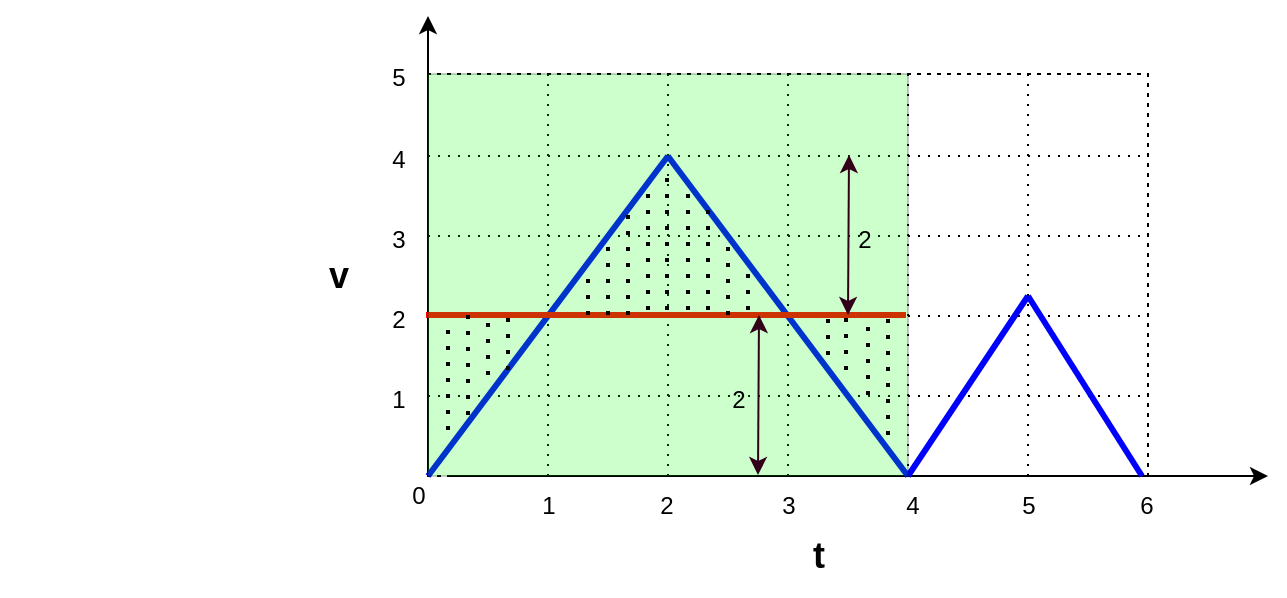 <mxfile version="20.2.2" type="github"><diagram id="5J3XODai471zgQg1dDaN" name="Page-1"><mxGraphModel dx="966" dy="577" grid="1" gridSize="10" guides="1" tooltips="1" connect="1" arrows="1" fold="1" page="1" pageScale="1" pageWidth="850" pageHeight="1100" math="0" shadow="0"><root><mxCell id="0"/><mxCell id="1" parent="0"/><mxCell id="potQ0Wpa1QAsWJ4baWUA-1" value="" style="shape=table;startSize=0;container=1;collapsible=0;childLayout=tableLayout;dashed=1;dashPattern=1 4;" parent="1" vertex="1"><mxGeometry x="240" y="199" width="360" height="201" as="geometry"/></mxCell><mxCell id="potQ0Wpa1QAsWJ4baWUA-2" value="" style="shape=tableRow;horizontal=0;startSize=0;swimlaneHead=0;swimlaneBody=0;top=0;left=0;bottom=0;right=0;collapsible=0;dropTarget=0;fillColor=none;points=[[0,0.5],[1,0.5]];portConstraint=eastwest;" parent="potQ0Wpa1QAsWJ4baWUA-1" vertex="1"><mxGeometry width="360" height="41" as="geometry"/></mxCell><mxCell id="potQ0Wpa1QAsWJ4baWUA-3" value="" style="shape=partialRectangle;html=1;whiteSpace=wrap;connectable=0;overflow=hidden;fillColor=none;top=0;left=0;bottom=0;right=0;pointerEvents=1;" parent="potQ0Wpa1QAsWJ4baWUA-2" vertex="1"><mxGeometry width="60" height="41" as="geometry"><mxRectangle width="60" height="41" as="alternateBounds"/></mxGeometry></mxCell><mxCell id="potQ0Wpa1QAsWJ4baWUA-4" value="" style="shape=partialRectangle;html=1;whiteSpace=wrap;connectable=0;overflow=hidden;fillColor=none;top=0;left=0;bottom=0;right=0;pointerEvents=1;" parent="potQ0Wpa1QAsWJ4baWUA-2" vertex="1"><mxGeometry x="60" width="60" height="41" as="geometry"><mxRectangle width="60" height="41" as="alternateBounds"/></mxGeometry></mxCell><mxCell id="potQ0Wpa1QAsWJ4baWUA-5" value="" style="shape=partialRectangle;html=1;whiteSpace=wrap;connectable=0;overflow=hidden;fillColor=none;top=0;left=0;bottom=0;right=0;pointerEvents=1;" parent="potQ0Wpa1QAsWJ4baWUA-2" vertex="1"><mxGeometry x="120" width="60" height="41" as="geometry"><mxRectangle width="60" height="41" as="alternateBounds"/></mxGeometry></mxCell><mxCell id="potQ0Wpa1QAsWJ4baWUA-6" value="" style="shape=partialRectangle;html=1;whiteSpace=wrap;connectable=0;overflow=hidden;fillColor=none;top=0;left=0;bottom=0;right=0;pointerEvents=1;" parent="potQ0Wpa1QAsWJ4baWUA-2" vertex="1"><mxGeometry x="180" width="60" height="41" as="geometry"><mxRectangle width="60" height="41" as="alternateBounds"/></mxGeometry></mxCell><mxCell id="potQ0Wpa1QAsWJ4baWUA-7" value="" style="shape=partialRectangle;html=1;whiteSpace=wrap;connectable=0;overflow=hidden;fillColor=none;top=0;left=0;bottom=0;right=0;pointerEvents=1;" parent="potQ0Wpa1QAsWJ4baWUA-2" vertex="1"><mxGeometry x="240" width="60" height="41" as="geometry"><mxRectangle width="60" height="41" as="alternateBounds"/></mxGeometry></mxCell><mxCell id="potQ0Wpa1QAsWJ4baWUA-8" value="" style="shape=partialRectangle;html=1;whiteSpace=wrap;connectable=0;overflow=hidden;fillColor=none;top=0;left=0;bottom=0;right=0;pointerEvents=1;" parent="potQ0Wpa1QAsWJ4baWUA-2" vertex="1"><mxGeometry x="300" width="60" height="41" as="geometry"><mxRectangle width="60" height="41" as="alternateBounds"/></mxGeometry></mxCell><mxCell id="potQ0Wpa1QAsWJ4baWUA-9" value="" style="shape=tableRow;horizontal=0;startSize=0;swimlaneHead=0;swimlaneBody=0;top=0;left=0;bottom=0;right=0;collapsible=0;dropTarget=0;fillColor=none;points=[[0,0.5],[1,0.5]];portConstraint=eastwest;" parent="potQ0Wpa1QAsWJ4baWUA-1" vertex="1"><mxGeometry y="41" width="360" height="40" as="geometry"/></mxCell><mxCell id="potQ0Wpa1QAsWJ4baWUA-10" value="" style="shape=partialRectangle;html=1;whiteSpace=wrap;connectable=0;overflow=hidden;fillColor=none;top=0;left=0;bottom=0;right=0;pointerEvents=1;" parent="potQ0Wpa1QAsWJ4baWUA-9" vertex="1"><mxGeometry width="60" height="40" as="geometry"><mxRectangle width="60" height="40" as="alternateBounds"/></mxGeometry></mxCell><mxCell id="potQ0Wpa1QAsWJ4baWUA-11" value="" style="shape=partialRectangle;html=1;whiteSpace=wrap;connectable=0;overflow=hidden;fillColor=none;top=0;left=0;bottom=0;right=0;pointerEvents=1;" parent="potQ0Wpa1QAsWJ4baWUA-9" vertex="1"><mxGeometry x="60" width="60" height="40" as="geometry"><mxRectangle width="60" height="40" as="alternateBounds"/></mxGeometry></mxCell><mxCell id="potQ0Wpa1QAsWJ4baWUA-12" value="" style="shape=partialRectangle;html=1;whiteSpace=wrap;connectable=0;overflow=hidden;fillColor=none;top=0;left=0;bottom=0;right=0;pointerEvents=1;" parent="potQ0Wpa1QAsWJ4baWUA-9" vertex="1"><mxGeometry x="120" width="60" height="40" as="geometry"><mxRectangle width="60" height="40" as="alternateBounds"/></mxGeometry></mxCell><mxCell id="potQ0Wpa1QAsWJ4baWUA-13" value="" style="shape=partialRectangle;html=1;whiteSpace=wrap;connectable=0;overflow=hidden;fillColor=none;top=0;left=0;bottom=0;right=0;pointerEvents=1;" parent="potQ0Wpa1QAsWJ4baWUA-9" vertex="1"><mxGeometry x="180" width="60" height="40" as="geometry"><mxRectangle width="60" height="40" as="alternateBounds"/></mxGeometry></mxCell><mxCell id="potQ0Wpa1QAsWJ4baWUA-14" value="" style="shape=partialRectangle;html=1;whiteSpace=wrap;connectable=0;overflow=hidden;fillColor=none;top=0;left=0;bottom=0;right=0;pointerEvents=1;" parent="potQ0Wpa1QAsWJ4baWUA-9" vertex="1"><mxGeometry x="240" width="60" height="40" as="geometry"><mxRectangle width="60" height="40" as="alternateBounds"/></mxGeometry></mxCell><mxCell id="potQ0Wpa1QAsWJ4baWUA-15" value="" style="shape=partialRectangle;html=1;whiteSpace=wrap;connectable=0;overflow=hidden;fillColor=none;top=0;left=0;bottom=0;right=0;pointerEvents=1;" parent="potQ0Wpa1QAsWJ4baWUA-9" vertex="1"><mxGeometry x="300" width="60" height="40" as="geometry"><mxRectangle width="60" height="40" as="alternateBounds"/></mxGeometry></mxCell><mxCell id="potQ0Wpa1QAsWJ4baWUA-16" value="" style="shape=tableRow;horizontal=0;startSize=0;swimlaneHead=0;swimlaneBody=0;top=0;left=0;bottom=0;right=0;collapsible=0;dropTarget=0;fillColor=none;points=[[0,0.5],[1,0.5]];portConstraint=eastwest;" parent="potQ0Wpa1QAsWJ4baWUA-1" vertex="1"><mxGeometry y="81" width="360" height="40" as="geometry"/></mxCell><mxCell id="potQ0Wpa1QAsWJ4baWUA-17" value="" style="shape=partialRectangle;html=1;whiteSpace=wrap;connectable=0;overflow=hidden;fillColor=none;top=0;left=0;bottom=0;right=0;pointerEvents=1;" parent="potQ0Wpa1QAsWJ4baWUA-16" vertex="1"><mxGeometry width="60" height="40" as="geometry"><mxRectangle width="60" height="40" as="alternateBounds"/></mxGeometry></mxCell><mxCell id="potQ0Wpa1QAsWJ4baWUA-18" value="" style="shape=partialRectangle;html=1;whiteSpace=wrap;connectable=0;overflow=hidden;fillColor=none;top=0;left=0;bottom=0;right=0;pointerEvents=1;" parent="potQ0Wpa1QAsWJ4baWUA-16" vertex="1"><mxGeometry x="60" width="60" height="40" as="geometry"><mxRectangle width="60" height="40" as="alternateBounds"/></mxGeometry></mxCell><mxCell id="potQ0Wpa1QAsWJ4baWUA-19" value="" style="shape=partialRectangle;html=1;whiteSpace=wrap;connectable=0;overflow=hidden;fillColor=none;top=0;left=0;bottom=0;right=0;pointerEvents=1;" parent="potQ0Wpa1QAsWJ4baWUA-16" vertex="1"><mxGeometry x="120" width="60" height="40" as="geometry"><mxRectangle width="60" height="40" as="alternateBounds"/></mxGeometry></mxCell><mxCell id="potQ0Wpa1QAsWJ4baWUA-20" value="" style="shape=partialRectangle;html=1;whiteSpace=wrap;connectable=0;overflow=hidden;fillColor=none;top=0;left=0;bottom=0;right=0;pointerEvents=1;" parent="potQ0Wpa1QAsWJ4baWUA-16" vertex="1"><mxGeometry x="180" width="60" height="40" as="geometry"><mxRectangle width="60" height="40" as="alternateBounds"/></mxGeometry></mxCell><mxCell id="potQ0Wpa1QAsWJ4baWUA-21" value="" style="shape=partialRectangle;html=1;whiteSpace=wrap;connectable=0;overflow=hidden;fillColor=none;top=0;left=0;bottom=0;right=0;pointerEvents=1;" parent="potQ0Wpa1QAsWJ4baWUA-16" vertex="1"><mxGeometry x="240" width="60" height="40" as="geometry"><mxRectangle width="60" height="40" as="alternateBounds"/></mxGeometry></mxCell><mxCell id="potQ0Wpa1QAsWJ4baWUA-22" value="" style="shape=partialRectangle;html=1;whiteSpace=wrap;connectable=0;overflow=hidden;fillColor=none;top=0;left=0;bottom=0;right=0;pointerEvents=1;" parent="potQ0Wpa1QAsWJ4baWUA-16" vertex="1"><mxGeometry x="300" width="60" height="40" as="geometry"><mxRectangle width="60" height="40" as="alternateBounds"/></mxGeometry></mxCell><mxCell id="potQ0Wpa1QAsWJ4baWUA-23" value="" style="shape=tableRow;horizontal=0;startSize=0;swimlaneHead=0;swimlaneBody=0;top=0;left=0;bottom=0;right=0;collapsible=0;dropTarget=0;fillColor=none;points=[[0,0.5],[1,0.5]];portConstraint=eastwest;" parent="potQ0Wpa1QAsWJ4baWUA-1" vertex="1"><mxGeometry y="121" width="360" height="40" as="geometry"/></mxCell><mxCell id="potQ0Wpa1QAsWJ4baWUA-24" value="" style="shape=partialRectangle;html=1;whiteSpace=wrap;connectable=0;overflow=hidden;fillColor=none;top=0;left=0;bottom=0;right=0;pointerEvents=1;" parent="potQ0Wpa1QAsWJ4baWUA-23" vertex="1"><mxGeometry width="60" height="40" as="geometry"><mxRectangle width="60" height="40" as="alternateBounds"/></mxGeometry></mxCell><mxCell id="potQ0Wpa1QAsWJ4baWUA-25" value="" style="shape=partialRectangle;html=1;whiteSpace=wrap;connectable=0;overflow=hidden;fillColor=none;top=0;left=0;bottom=0;right=0;pointerEvents=1;" parent="potQ0Wpa1QAsWJ4baWUA-23" vertex="1"><mxGeometry x="60" width="60" height="40" as="geometry"><mxRectangle width="60" height="40" as="alternateBounds"/></mxGeometry></mxCell><mxCell id="potQ0Wpa1QAsWJ4baWUA-26" value="" style="shape=partialRectangle;html=1;whiteSpace=wrap;connectable=0;overflow=hidden;fillColor=none;top=0;left=0;bottom=0;right=0;pointerEvents=1;" parent="potQ0Wpa1QAsWJ4baWUA-23" vertex="1"><mxGeometry x="120" width="60" height="40" as="geometry"><mxRectangle width="60" height="40" as="alternateBounds"/></mxGeometry></mxCell><mxCell id="potQ0Wpa1QAsWJ4baWUA-27" value="" style="shape=partialRectangle;html=1;whiteSpace=wrap;connectable=0;overflow=hidden;fillColor=none;top=0;left=0;bottom=0;right=0;pointerEvents=1;" parent="potQ0Wpa1QAsWJ4baWUA-23" vertex="1"><mxGeometry x="180" width="60" height="40" as="geometry"><mxRectangle width="60" height="40" as="alternateBounds"/></mxGeometry></mxCell><mxCell id="potQ0Wpa1QAsWJ4baWUA-28" value="" style="shape=partialRectangle;html=1;whiteSpace=wrap;connectable=0;overflow=hidden;fillColor=none;top=0;left=0;bottom=0;right=0;pointerEvents=1;" parent="potQ0Wpa1QAsWJ4baWUA-23" vertex="1"><mxGeometry x="240" width="60" height="40" as="geometry"><mxRectangle width="60" height="40" as="alternateBounds"/></mxGeometry></mxCell><mxCell id="potQ0Wpa1QAsWJ4baWUA-29" value="" style="shape=partialRectangle;html=1;whiteSpace=wrap;connectable=0;overflow=hidden;fillColor=none;top=0;left=0;bottom=0;right=0;pointerEvents=1;" parent="potQ0Wpa1QAsWJ4baWUA-23" vertex="1"><mxGeometry x="300" width="60" height="40" as="geometry"><mxRectangle width="60" height="40" as="alternateBounds"/></mxGeometry></mxCell><mxCell id="potQ0Wpa1QAsWJ4baWUA-30" value="" style="shape=tableRow;horizontal=0;startSize=0;swimlaneHead=0;swimlaneBody=0;top=0;left=0;bottom=0;right=0;collapsible=0;dropTarget=0;fillColor=none;points=[[0,0.5],[1,0.5]];portConstraint=eastwest;" parent="potQ0Wpa1QAsWJ4baWUA-1" vertex="1"><mxGeometry y="161" width="360" height="40" as="geometry"/></mxCell><mxCell id="potQ0Wpa1QAsWJ4baWUA-31" value="" style="shape=partialRectangle;html=1;whiteSpace=wrap;connectable=0;overflow=hidden;fillColor=none;top=0;left=0;bottom=0;right=0;pointerEvents=1;" parent="potQ0Wpa1QAsWJ4baWUA-30" vertex="1"><mxGeometry width="60" height="40" as="geometry"><mxRectangle width="60" height="40" as="alternateBounds"/></mxGeometry></mxCell><mxCell id="potQ0Wpa1QAsWJ4baWUA-32" value="" style="shape=partialRectangle;html=1;whiteSpace=wrap;connectable=0;overflow=hidden;fillColor=none;top=0;left=0;bottom=0;right=0;pointerEvents=1;" parent="potQ0Wpa1QAsWJ4baWUA-30" vertex="1"><mxGeometry x="60" width="60" height="40" as="geometry"><mxRectangle width="60" height="40" as="alternateBounds"/></mxGeometry></mxCell><mxCell id="potQ0Wpa1QAsWJ4baWUA-33" value="" style="shape=partialRectangle;html=1;whiteSpace=wrap;connectable=0;overflow=hidden;fillColor=none;top=0;left=0;bottom=0;right=0;pointerEvents=1;" parent="potQ0Wpa1QAsWJ4baWUA-30" vertex="1"><mxGeometry x="120" width="60" height="40" as="geometry"><mxRectangle width="60" height="40" as="alternateBounds"/></mxGeometry></mxCell><mxCell id="potQ0Wpa1QAsWJ4baWUA-34" value="" style="shape=partialRectangle;html=1;whiteSpace=wrap;connectable=0;overflow=hidden;fillColor=none;top=0;left=0;bottom=0;right=0;pointerEvents=1;" parent="potQ0Wpa1QAsWJ4baWUA-30" vertex="1"><mxGeometry x="180" width="60" height="40" as="geometry"><mxRectangle width="60" height="40" as="alternateBounds"/></mxGeometry></mxCell><mxCell id="potQ0Wpa1QAsWJ4baWUA-35" value="" style="shape=partialRectangle;html=1;whiteSpace=wrap;connectable=0;overflow=hidden;fillColor=none;top=0;left=0;bottom=0;right=0;pointerEvents=1;" parent="potQ0Wpa1QAsWJ4baWUA-30" vertex="1"><mxGeometry x="240" width="60" height="40" as="geometry"><mxRectangle width="60" height="40" as="alternateBounds"/></mxGeometry></mxCell><mxCell id="potQ0Wpa1QAsWJ4baWUA-36" value="" style="shape=partialRectangle;html=1;whiteSpace=wrap;connectable=0;overflow=hidden;fillColor=none;top=0;left=0;bottom=0;right=0;pointerEvents=1;" parent="potQ0Wpa1QAsWJ4baWUA-30" vertex="1"><mxGeometry x="300" width="60" height="40" as="geometry"><mxRectangle width="60" height="40" as="alternateBounds"/></mxGeometry></mxCell><mxCell id="potQ0Wpa1QAsWJ4baWUA-37" value="" style="endArrow=classic;html=1;rounded=0;" parent="1" edge="1"><mxGeometry width="50" height="50" relative="1" as="geometry"><mxPoint x="240" y="400" as="sourcePoint"/><mxPoint x="240" y="170" as="targetPoint"/></mxGeometry></mxCell><mxCell id="potQ0Wpa1QAsWJ4baWUA-38" value="" style="endArrow=classic;html=1;rounded=0;" parent="1" edge="1"><mxGeometry width="50" height="50" relative="1" as="geometry"><mxPoint x="250" y="400" as="sourcePoint"/><mxPoint x="660" y="400" as="targetPoint"/></mxGeometry></mxCell><mxCell id="potQ0Wpa1QAsWJ4baWUA-39" value="0" style="text;html=1;resizable=0;autosize=1;align=center;verticalAlign=middle;points=[];fillColor=none;strokeColor=none;rounded=0;" parent="1" vertex="1"><mxGeometry x="220" y="395" width="30" height="30" as="geometry"/></mxCell><mxCell id="potQ0Wpa1QAsWJ4baWUA-40" value="1" style="text;html=1;resizable=0;autosize=1;align=center;verticalAlign=middle;points=[];fillColor=none;strokeColor=none;rounded=0;" parent="1" vertex="1"><mxGeometry x="285" y="400" width="30" height="30" as="geometry"/></mxCell><mxCell id="potQ0Wpa1QAsWJ4baWUA-41" value="2" style="text;html=1;resizable=0;autosize=1;align=center;verticalAlign=middle;points=[];fillColor=none;strokeColor=none;rounded=0;" parent="1" vertex="1"><mxGeometry x="344" y="400" width="30" height="30" as="geometry"/></mxCell><mxCell id="potQ0Wpa1QAsWJ4baWUA-42" value="4" style="text;html=1;resizable=0;autosize=1;align=center;verticalAlign=middle;points=[];fillColor=none;strokeColor=none;rounded=0;" parent="1" vertex="1"><mxGeometry x="467" y="400" width="30" height="30" as="geometry"/></mxCell><mxCell id="potQ0Wpa1QAsWJ4baWUA-43" value="5" style="text;html=1;resizable=0;autosize=1;align=center;verticalAlign=middle;points=[];fillColor=none;strokeColor=none;rounded=0;" parent="1" vertex="1"><mxGeometry x="525" y="400" width="30" height="30" as="geometry"/></mxCell><mxCell id="potQ0Wpa1QAsWJ4baWUA-44" value="6" style="text;html=1;resizable=0;autosize=1;align=center;verticalAlign=middle;points=[];fillColor=none;strokeColor=none;rounded=0;" parent="1" vertex="1"><mxGeometry x="584" y="400" width="30" height="30" as="geometry"/></mxCell><mxCell id="potQ0Wpa1QAsWJ4baWUA-45" value="3" style="text;html=1;resizable=0;autosize=1;align=center;verticalAlign=middle;points=[];fillColor=none;strokeColor=none;rounded=0;" parent="1" vertex="1"><mxGeometry x="405" y="400" width="30" height="30" as="geometry"/></mxCell><mxCell id="potQ0Wpa1QAsWJ4baWUA-46" value="1" style="text;html=1;resizable=0;autosize=1;align=center;verticalAlign=middle;points=[];fillColor=none;strokeColor=none;rounded=0;" parent="1" vertex="1"><mxGeometry x="210" y="347" width="30" height="30" as="geometry"/></mxCell><mxCell id="potQ0Wpa1QAsWJ4baWUA-47" value="2" style="text;html=1;resizable=0;autosize=1;align=center;verticalAlign=middle;points=[];fillColor=none;strokeColor=none;rounded=0;" parent="1" vertex="1"><mxGeometry x="210" y="307" width="30" height="30" as="geometry"/></mxCell><mxCell id="potQ0Wpa1QAsWJ4baWUA-48" value="3" style="text;html=1;resizable=0;autosize=1;align=center;verticalAlign=middle;points=[];fillColor=none;strokeColor=none;rounded=0;" parent="1" vertex="1"><mxGeometry x="210" y="267" width="30" height="30" as="geometry"/></mxCell><mxCell id="potQ0Wpa1QAsWJ4baWUA-49" value="4" style="text;html=1;resizable=0;autosize=1;align=center;verticalAlign=middle;points=[];fillColor=none;strokeColor=none;rounded=0;" parent="1" vertex="1"><mxGeometry x="210" y="227" width="30" height="30" as="geometry"/></mxCell><mxCell id="potQ0Wpa1QAsWJ4baWUA-50" value="5" style="text;html=1;resizable=0;autosize=1;align=center;verticalAlign=middle;points=[];fillColor=none;strokeColor=none;rounded=0;" parent="1" vertex="1"><mxGeometry x="210" y="186" width="30" height="30" as="geometry"/></mxCell><mxCell id="potQ0Wpa1QAsWJ4baWUA-52" value="" style="endArrow=classic;html=1;rounded=0;strokeColor=none;fillColor=#FFFFFF;strokeWidth=3;" parent="1" edge="1"><mxGeometry width="50" height="50" relative="1" as="geometry"><mxPoint x="33" y="400" as="sourcePoint"/><mxPoint x="140" y="240" as="targetPoint"/></mxGeometry></mxCell><mxCell id="potQ0Wpa1QAsWJ4baWUA-55" value="" style="endArrow=none;html=1;rounded=0;strokeColor=#0000FF;strokeWidth=3;fillColor=#FFFFFF;" parent="1" edge="1"><mxGeometry width="50" height="50" relative="1" as="geometry"><mxPoint x="240" y="400" as="sourcePoint"/><mxPoint x="360" y="240" as="targetPoint"/></mxGeometry></mxCell><mxCell id="potQ0Wpa1QAsWJ4baWUA-56" value="" style="endArrow=none;html=1;rounded=0;strokeColor=#0000FF;strokeWidth=3;fillColor=#FFFFFF;" parent="1" edge="1"><mxGeometry width="50" height="50" relative="1" as="geometry"><mxPoint x="480" y="400" as="sourcePoint"/><mxPoint x="540" y="310" as="targetPoint"/></mxGeometry></mxCell><mxCell id="potQ0Wpa1QAsWJ4baWUA-57" value="" style="endArrow=none;html=1;rounded=0;strokeColor=#0000FF;strokeWidth=3;fillColor=#FFFFFF;exitX=0.333;exitY=0;exitDx=0;exitDy=0;exitPerimeter=0;" parent="1" source="potQ0Wpa1QAsWJ4baWUA-9" edge="1"><mxGeometry width="50" height="50" relative="1" as="geometry"><mxPoint x="344" y="585" as="sourcePoint"/><mxPoint x="480" y="400" as="targetPoint"/></mxGeometry></mxCell><mxCell id="potQ0Wpa1QAsWJ4baWUA-58" value="" style="endArrow=none;html=1;rounded=0;strokeColor=#0000FF;strokeWidth=3;fillColor=#FFFFFF;entryX=0.433;entryY=0;entryDx=0;entryDy=0;entryPerimeter=0;" parent="1" target="potQ0Wpa1QAsWJ4baWUA-44" edge="1"><mxGeometry width="50" height="50" relative="1" as="geometry"><mxPoint x="540" y="310" as="sourcePoint"/><mxPoint x="550" y="320" as="targetPoint"/></mxGeometry></mxCell><mxCell id="potQ0Wpa1QAsWJ4baWUA-77" value="" style="endArrow=none;html=1;rounded=0;strokeColor=#FF0000;strokeWidth=3;fillColor=#FFFFFF;" parent="1" edge="1"><mxGeometry width="50" height="50" relative="1" as="geometry"><mxPoint x="239" y="319.5" as="sourcePoint"/><mxPoint x="479" y="319.5" as="targetPoint"/></mxGeometry></mxCell><mxCell id="potQ0Wpa1QAsWJ4baWUA-88" value="&lt;b&gt;&lt;font style=&quot;font-size: 18px;&quot;&gt;v&lt;/font&gt;&lt;/b&gt;" style="text;html=1;resizable=0;autosize=1;align=center;verticalAlign=middle;points=[];fillColor=none;strokeColor=none;rounded=0;dashed=1;dashPattern=1 4;" parent="1" vertex="1"><mxGeometry x="180" y="279.5" width="30" height="40" as="geometry"/></mxCell><mxCell id="potQ0Wpa1QAsWJ4baWUA-90" value="&lt;font style=&quot;font-size: 18px;&quot;&gt;&lt;b&gt;t&lt;/b&gt;&lt;/font&gt;" style="text;html=1;resizable=0;autosize=1;align=center;verticalAlign=middle;points=[];fillColor=none;strokeColor=none;rounded=0;dashed=1;dashPattern=1 4;" parent="1" vertex="1"><mxGeometry x="420" y="420" width="30" height="40" as="geometry"/></mxCell><mxCell id="6VFaWx-FrhCusel4QVNC-2" value="" style="whiteSpace=wrap;html=1;opacity=20;fillColor=#00FF00;" parent="1" vertex="1"><mxGeometry x="240" y="199" width="240" height="201" as="geometry"/></mxCell><mxCell id="68kTIIskrFQ3nmb4-wXu-1" value="" style="endArrow=none;dashed=1;html=1;dashPattern=1 3;strokeWidth=2;rounded=0;" edge="1" parent="1"><mxGeometry width="50" height="50" relative="1" as="geometry"><mxPoint x="250" y="377" as="sourcePoint"/><mxPoint x="250" y="327" as="targetPoint"/></mxGeometry></mxCell><mxCell id="68kTIIskrFQ3nmb4-wXu-2" value="" style="endArrow=none;dashed=1;html=1;dashPattern=1 3;strokeWidth=2;rounded=0;" edge="1" parent="1"><mxGeometry width="50" height="50" relative="1" as="geometry"><mxPoint x="260" y="369.5" as="sourcePoint"/><mxPoint x="260" y="319.5" as="targetPoint"/></mxGeometry></mxCell><mxCell id="68kTIIskrFQ3nmb4-wXu-3" value="" style="endArrow=none;dashed=1;html=1;dashPattern=1 3;strokeWidth=2;rounded=0;" edge="1" parent="1"><mxGeometry width="50" height="50" relative="1" as="geometry"><mxPoint x="340" y="319.5" as="sourcePoint"/><mxPoint x="340" y="269.5" as="targetPoint"/></mxGeometry></mxCell><mxCell id="68kTIIskrFQ3nmb4-wXu-4" value="" style="endArrow=none;dashed=1;html=1;dashPattern=1 3;strokeWidth=2;rounded=0;" edge="1" parent="1"><mxGeometry width="50" height="50" relative="1" as="geometry"><mxPoint x="370" y="317" as="sourcePoint"/><mxPoint x="370" y="257" as="targetPoint"/></mxGeometry></mxCell><mxCell id="68kTIIskrFQ3nmb4-wXu-5" value="" style="endArrow=none;dashed=1;html=1;dashPattern=1 3;strokeWidth=2;rounded=0;" edge="1" parent="1"><mxGeometry width="50" height="50" relative="1" as="geometry"><mxPoint x="380" y="317" as="sourcePoint"/><mxPoint x="380" y="267" as="targetPoint"/></mxGeometry></mxCell><mxCell id="68kTIIskrFQ3nmb4-wXu-6" value="" style="endArrow=none;dashed=1;html=1;dashPattern=1 3;strokeWidth=2;rounded=0;" edge="1" parent="1"><mxGeometry width="50" height="50" relative="1" as="geometry"><mxPoint x="359.5" y="317" as="sourcePoint"/><mxPoint x="359.5" y="247" as="targetPoint"/></mxGeometry></mxCell><mxCell id="68kTIIskrFQ3nmb4-wXu-7" value="" style="endArrow=none;dashed=1;html=1;dashPattern=1 3;strokeWidth=2;rounded=0;" edge="1" parent="1"><mxGeometry width="50" height="50" relative="1" as="geometry"><mxPoint x="350" y="317" as="sourcePoint"/><mxPoint x="350" y="257" as="targetPoint"/></mxGeometry></mxCell><mxCell id="68kTIIskrFQ3nmb4-wXu-9" value="" style="endArrow=none;dashed=1;html=1;dashPattern=1 3;strokeWidth=2;rounded=0;" edge="1" parent="1"><mxGeometry width="50" height="50" relative="1" as="geometry"><mxPoint x="470" y="379.5" as="sourcePoint"/><mxPoint x="470" y="319.5" as="targetPoint"/></mxGeometry></mxCell><mxCell id="68kTIIskrFQ3nmb4-wXu-11" value="" style="endArrow=none;dashed=1;html=1;dashPattern=1 3;strokeWidth=2;rounded=0;" edge="1" parent="1"><mxGeometry width="50" height="50" relative="1" as="geometry"><mxPoint x="390" y="319.5" as="sourcePoint"/><mxPoint x="390" y="279.5" as="targetPoint"/></mxGeometry></mxCell><mxCell id="68kTIIskrFQ3nmb4-wXu-12" value="" style="endArrow=none;dashed=1;html=1;dashPattern=1 3;strokeWidth=2;rounded=0;" edge="1" parent="1"><mxGeometry width="50" height="50" relative="1" as="geometry"><mxPoint x="330" y="319.5" as="sourcePoint"/><mxPoint x="330" y="279.5" as="targetPoint"/></mxGeometry></mxCell><mxCell id="68kTIIskrFQ3nmb4-wXu-13" value="" style="endArrow=none;dashed=1;html=1;dashPattern=1 3;strokeWidth=2;rounded=0;" edge="1" parent="1"><mxGeometry width="50" height="50" relative="1" as="geometry"><mxPoint x="400" y="317" as="sourcePoint"/><mxPoint x="400" y="297" as="targetPoint"/></mxGeometry></mxCell><mxCell id="68kTIIskrFQ3nmb4-wXu-14" value="" style="endArrow=none;dashed=1;html=1;dashPattern=1 3;strokeWidth=2;rounded=0;" edge="1" parent="1"><mxGeometry width="50" height="50" relative="1" as="geometry"><mxPoint x="460" y="359.5" as="sourcePoint"/><mxPoint x="460" y="319.5" as="targetPoint"/></mxGeometry></mxCell><mxCell id="68kTIIskrFQ3nmb4-wXu-16" value="" style="endArrow=none;dashed=1;html=1;dashPattern=1 3;strokeWidth=2;rounded=0;" edge="1" parent="1"><mxGeometry width="50" height="50" relative="1" as="geometry"><mxPoint x="320" y="319.5" as="sourcePoint"/><mxPoint x="320" y="299.5" as="targetPoint"/></mxGeometry></mxCell><mxCell id="68kTIIskrFQ3nmb4-wXu-17" value="" style="endArrow=none;dashed=1;html=1;dashPattern=1 3;strokeWidth=2;rounded=0;" edge="1" parent="1"><mxGeometry width="50" height="50" relative="1" as="geometry"><mxPoint x="280" y="347" as="sourcePoint"/><mxPoint x="280" y="317" as="targetPoint"/></mxGeometry></mxCell><mxCell id="68kTIIskrFQ3nmb4-wXu-18" value="" style="endArrow=none;dashed=1;html=1;dashPattern=1 3;strokeWidth=2;rounded=0;" edge="1" parent="1"><mxGeometry width="50" height="50" relative="1" as="geometry"><mxPoint x="270" y="349.5" as="sourcePoint"/><mxPoint x="270" y="319.5" as="targetPoint"/></mxGeometry></mxCell><mxCell id="68kTIIskrFQ3nmb4-wXu-19" value="" style="endArrow=none;dashed=1;html=1;dashPattern=1 3;strokeWidth=2;rounded=0;" edge="1" parent="1"><mxGeometry width="50" height="50" relative="1" as="geometry"><mxPoint x="449" y="347" as="sourcePoint"/><mxPoint x="449" y="317" as="targetPoint"/></mxGeometry></mxCell><mxCell id="68kTIIskrFQ3nmb4-wXu-20" value="" style="endArrow=none;dashed=1;html=1;dashPattern=1 3;strokeWidth=2;rounded=0;" edge="1" parent="1"><mxGeometry width="50" height="50" relative="1" as="geometry"><mxPoint x="440" y="339.5" as="sourcePoint"/><mxPoint x="440" y="319.5" as="targetPoint"/></mxGeometry></mxCell><mxCell id="68kTIIskrFQ3nmb4-wXu-21" value="" style="endArrow=classic;startArrow=classic;html=1;rounded=0;strokeColor=#33001A;" edge="1" parent="1"><mxGeometry width="50" height="50" relative="1" as="geometry"><mxPoint x="405" y="399.5" as="sourcePoint"/><mxPoint x="405.5" y="319.5" as="targetPoint"/></mxGeometry></mxCell><mxCell id="68kTIIskrFQ3nmb4-wXu-22" value="" style="endArrow=classic;startArrow=classic;html=1;rounded=0;strokeColor=#33001A;" edge="1" parent="1"><mxGeometry width="50" height="50" relative="1" as="geometry"><mxPoint x="450" y="319.5" as="sourcePoint"/><mxPoint x="450.5" y="239.5" as="targetPoint"/></mxGeometry></mxCell><mxCell id="68kTIIskrFQ3nmb4-wXu-23" value="2" style="text;html=1;resizable=0;autosize=1;align=center;verticalAlign=middle;points=[];fillColor=none;strokeColor=none;rounded=0;" vertex="1" parent="1"><mxGeometry x="443" y="267" width="30" height="30" as="geometry"/></mxCell><mxCell id="68kTIIskrFQ3nmb4-wXu-24" value="2" style="text;html=1;resizable=0;autosize=1;align=center;verticalAlign=middle;points=[];fillColor=none;strokeColor=none;rounded=0;" vertex="1" parent="1"><mxGeometry x="380" y="347" width="30" height="30" as="geometry"/></mxCell></root></mxGraphModel></diagram></mxfile>